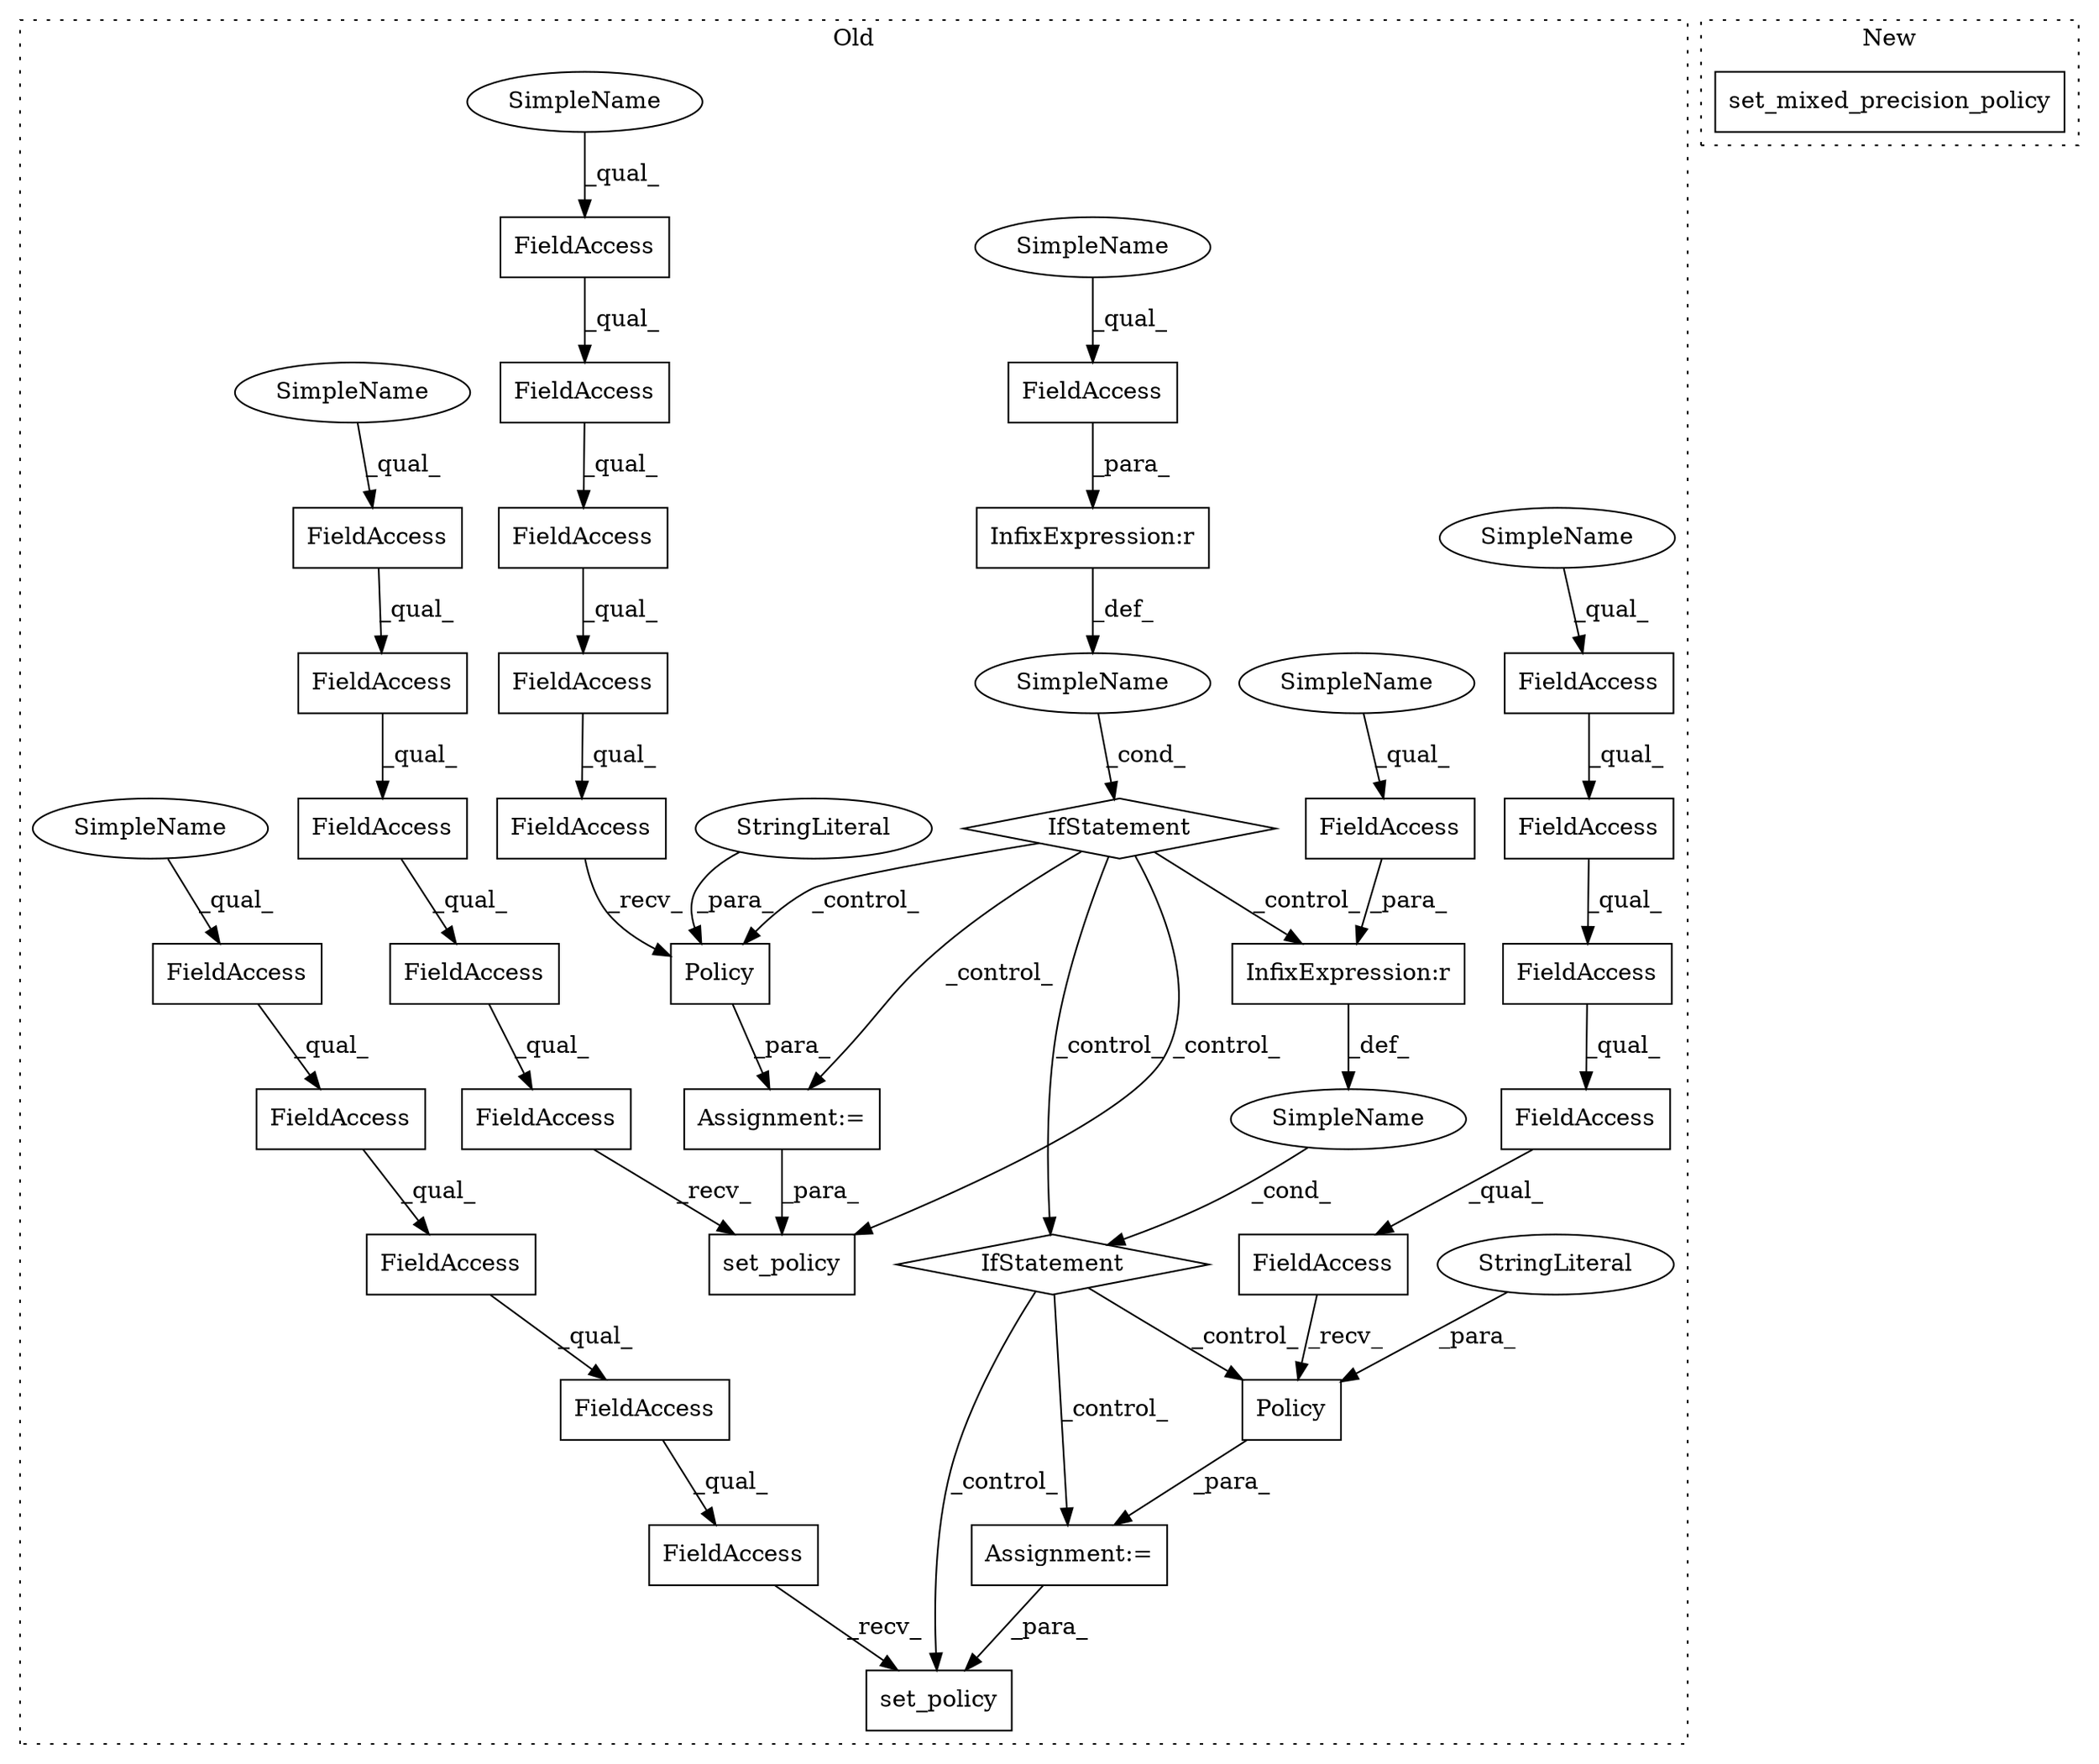 digraph G {
subgraph cluster0 {
1 [label="IfStatement" a="25" s="3608,3639" l="4,2" shape="diamond"];
3 [label="Policy" a="32" s="3712,3734" l="7,1" shape="box"];
4 [label="SimpleName" a="42" s="" l="" shape="ellipse"];
5 [label="Policy" a="32" s="3940,3963" l="7,1" shape="box"];
6 [label="set_policy" a="32" s="4028,4045" l="11,1" shape="box"];
7 [label="SimpleName" a="42" s="" l="" shape="ellipse"];
8 [label="set_policy" a="32" s="3799,3816" l="11,1" shape="box"];
9 [label="StringLiteral" a="45" s="3947" l="16" shape="ellipse"];
10 [label="StringLiteral" a="45" s="3719" l="15" shape="ellipse"];
11 [label="InfixExpression:r" a="27" s="3617" l="4" shape="box"];
12 [label="InfixExpression:r" a="27" s="3844" l="4" shape="box"];
13 [label="FieldAccess" a="22" s="3621" l="18" shape="box"];
14 [label="FieldAccess" a="22" s="3848" l="19" shape="box"];
15 [label="FieldAccess" a="22" s="3884" l="17" shape="box"];
16 [label="FieldAccess" a="22" s="3743" l="17" shape="box"];
17 [label="FieldAccess" a="22" s="3972" l="55" shape="box"];
18 [label="FieldAccess" a="22" s="3743" l="55" shape="box"];
19 [label="FieldAccess" a="22" s="3656" l="17" shape="box"];
20 [label="FieldAccess" a="22" s="3743" l="20" shape="box"];
21 [label="FieldAccess" a="22" s="3656" l="55" shape="box"];
22 [label="FieldAccess" a="22" s="3884" l="20" shape="box"];
23 [label="FieldAccess" a="22" s="3972" l="17" shape="box"];
24 [label="FieldAccess" a="22" s="3884" l="55" shape="box"];
25 [label="FieldAccess" a="22" s="3972" l="42" shape="box"];
26 [label="FieldAccess" a="22" s="3972" l="26" shape="box"];
27 [label="FieldAccess" a="22" s="3656" l="20" shape="box"];
28 [label="FieldAccess" a="22" s="3972" l="20" shape="box"];
29 [label="FieldAccess" a="22" s="3884" l="42" shape="box"];
30 [label="FieldAccess" a="22" s="3743" l="42" shape="box"];
31 [label="FieldAccess" a="22" s="3656" l="26" shape="box"];
32 [label="FieldAccess" a="22" s="3743" l="26" shape="box"];
33 [label="FieldAccess" a="22" s="3884" l="26" shape="box"];
34 [label="FieldAccess" a="22" s="3656" l="42" shape="box"];
35 [label="IfStatement" a="25" s="3835,3867" l="4,2" shape="diamond"];
36 [label="Assignment:=" a="7" s="3883" l="1" shape="box"];
37 [label="Assignment:=" a="7" s="3655" l="1" shape="box"];
38 [label="SimpleName" a="42" s="3743" l="10" shape="ellipse"];
39 [label="SimpleName" a="42" s="3884" l="10" shape="ellipse"];
40 [label="SimpleName" a="42" s="3972" l="10" shape="ellipse"];
41 [label="SimpleName" a="42" s="3621" l="10" shape="ellipse"];
42 [label="SimpleName" a="42" s="3656" l="10" shape="ellipse"];
43 [label="SimpleName" a="42" s="3848" l="10" shape="ellipse"];
label = "Old";
style="dotted";
}
subgraph cluster1 {
2 [label="set_mixed_precision_policy" a="32" s="3582,3658" l="27,1" shape="box"];
label = "New";
style="dotted";
}
1 -> 8 [label="_control_"];
1 -> 37 [label="_control_"];
1 -> 35 [label="_control_"];
1 -> 3 [label="_control_"];
1 -> 12 [label="_control_"];
3 -> 37 [label="_para_"];
4 -> 1 [label="_cond_"];
5 -> 36 [label="_para_"];
7 -> 35 [label="_cond_"];
9 -> 5 [label="_para_"];
10 -> 3 [label="_para_"];
11 -> 4 [label="_def_"];
12 -> 7 [label="_def_"];
13 -> 11 [label="_para_"];
14 -> 12 [label="_para_"];
15 -> 22 [label="_qual_"];
16 -> 20 [label="_qual_"];
17 -> 6 [label="_recv_"];
18 -> 8 [label="_recv_"];
19 -> 27 [label="_qual_"];
20 -> 32 [label="_qual_"];
21 -> 3 [label="_recv_"];
22 -> 33 [label="_qual_"];
23 -> 28 [label="_qual_"];
24 -> 5 [label="_recv_"];
25 -> 17 [label="_qual_"];
26 -> 25 [label="_qual_"];
27 -> 31 [label="_qual_"];
28 -> 26 [label="_qual_"];
29 -> 24 [label="_qual_"];
30 -> 18 [label="_qual_"];
31 -> 34 [label="_qual_"];
32 -> 30 [label="_qual_"];
33 -> 29 [label="_qual_"];
34 -> 21 [label="_qual_"];
35 -> 6 [label="_control_"];
35 -> 36 [label="_control_"];
35 -> 5 [label="_control_"];
36 -> 6 [label="_para_"];
37 -> 8 [label="_para_"];
38 -> 16 [label="_qual_"];
39 -> 15 [label="_qual_"];
40 -> 23 [label="_qual_"];
41 -> 13 [label="_qual_"];
42 -> 19 [label="_qual_"];
43 -> 14 [label="_qual_"];
}